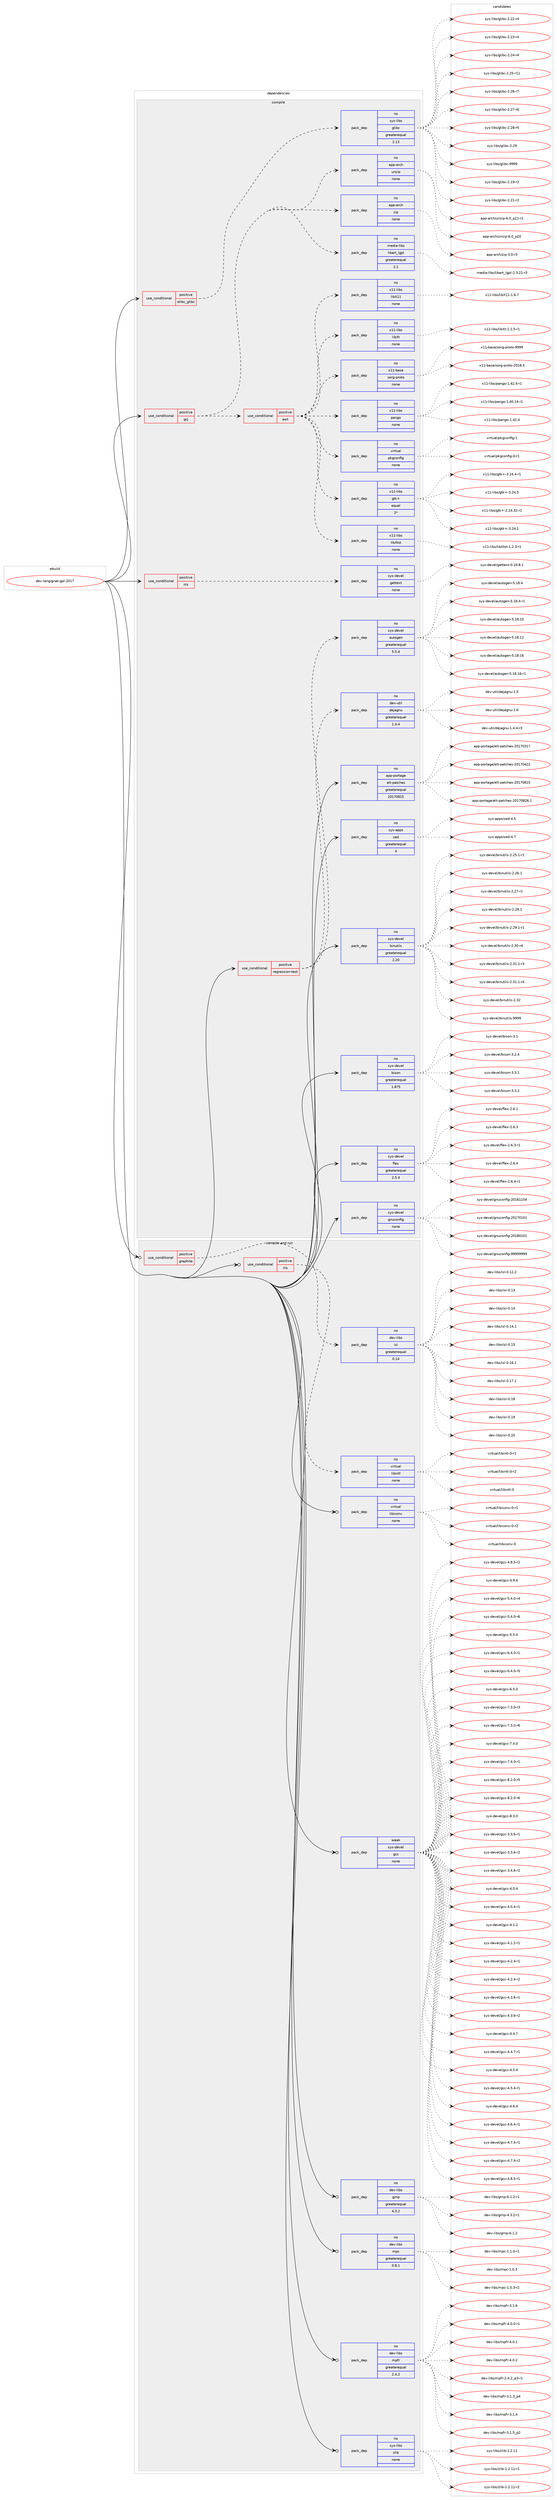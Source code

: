 digraph prolog {

# *************
# Graph options
# *************

newrank=true;
concentrate=true;
compound=true;
graph [rankdir=LR,fontname=Helvetica,fontsize=10,ranksep=1.5];#, ranksep=2.5, nodesep=0.2];
edge  [arrowhead=vee];
node  [fontname=Helvetica,fontsize=10];

# **********
# The ebuild
# **********

subgraph cluster_leftcol {
color=gray;
rank=same;
label=<<i>ebuild</i>>;
id [label="dev-lang/gnat-gpl-2017", color=red, width=4, href="../dev-lang/gnat-gpl-2017.svg"];
}

# ****************
# The dependencies
# ****************

subgraph cluster_midcol {
color=gray;
label=<<i>dependencies</i>>;
subgraph cluster_compile {
fillcolor="#eeeeee";
style=filled;
label=<<i>compile</i>>;
subgraph cond363673 {
dependency1358893 [label=<<TABLE BORDER="0" CELLBORDER="1" CELLSPACING="0" CELLPADDING="4"><TR><TD ROWSPAN="3" CELLPADDING="10">use_conditional</TD></TR><TR><TD>positive</TD></TR><TR><TD>elibc_glibc</TD></TR></TABLE>>, shape=none, color=red];
subgraph pack972741 {
dependency1358894 [label=<<TABLE BORDER="0" CELLBORDER="1" CELLSPACING="0" CELLPADDING="4" WIDTH="220"><TR><TD ROWSPAN="6" CELLPADDING="30">pack_dep</TD></TR><TR><TD WIDTH="110">no</TD></TR><TR><TD>sys-libs</TD></TR><TR><TD>glibc</TD></TR><TR><TD>greaterequal</TD></TR><TR><TD>2.13</TD></TR></TABLE>>, shape=none, color=blue];
}
dependency1358893:e -> dependency1358894:w [weight=20,style="dashed",arrowhead="vee"];
}
id:e -> dependency1358893:w [weight=20,style="solid",arrowhead="vee"];
subgraph cond363674 {
dependency1358895 [label=<<TABLE BORDER="0" CELLBORDER="1" CELLSPACING="0" CELLPADDING="4"><TR><TD ROWSPAN="3" CELLPADDING="10">use_conditional</TD></TR><TR><TD>positive</TD></TR><TR><TD>gcj</TD></TR></TABLE>>, shape=none, color=red];
subgraph cond363675 {
dependency1358896 [label=<<TABLE BORDER="0" CELLBORDER="1" CELLSPACING="0" CELLPADDING="4"><TR><TD ROWSPAN="3" CELLPADDING="10">use_conditional</TD></TR><TR><TD>positive</TD></TR><TR><TD>awt</TD></TR></TABLE>>, shape=none, color=red];
subgraph pack972742 {
dependency1358897 [label=<<TABLE BORDER="0" CELLBORDER="1" CELLSPACING="0" CELLPADDING="4" WIDTH="220"><TR><TD ROWSPAN="6" CELLPADDING="30">pack_dep</TD></TR><TR><TD WIDTH="110">no</TD></TR><TR><TD>x11-base</TD></TR><TR><TD>xorg-proto</TD></TR><TR><TD>none</TD></TR><TR><TD></TD></TR></TABLE>>, shape=none, color=blue];
}
dependency1358896:e -> dependency1358897:w [weight=20,style="dashed",arrowhead="vee"];
subgraph pack972743 {
dependency1358898 [label=<<TABLE BORDER="0" CELLBORDER="1" CELLSPACING="0" CELLPADDING="4" WIDTH="220"><TR><TD ROWSPAN="6" CELLPADDING="30">pack_dep</TD></TR><TR><TD WIDTH="110">no</TD></TR><TR><TD>x11-libs</TD></TR><TR><TD>libXt</TD></TR><TR><TD>none</TD></TR><TR><TD></TD></TR></TABLE>>, shape=none, color=blue];
}
dependency1358896:e -> dependency1358898:w [weight=20,style="dashed",arrowhead="vee"];
subgraph pack972744 {
dependency1358899 [label=<<TABLE BORDER="0" CELLBORDER="1" CELLSPACING="0" CELLPADDING="4" WIDTH="220"><TR><TD ROWSPAN="6" CELLPADDING="30">pack_dep</TD></TR><TR><TD WIDTH="110">no</TD></TR><TR><TD>x11-libs</TD></TR><TR><TD>libX11</TD></TR><TR><TD>none</TD></TR><TR><TD></TD></TR></TABLE>>, shape=none, color=blue];
}
dependency1358896:e -> dependency1358899:w [weight=20,style="dashed",arrowhead="vee"];
subgraph pack972745 {
dependency1358900 [label=<<TABLE BORDER="0" CELLBORDER="1" CELLSPACING="0" CELLPADDING="4" WIDTH="220"><TR><TD ROWSPAN="6" CELLPADDING="30">pack_dep</TD></TR><TR><TD WIDTH="110">no</TD></TR><TR><TD>x11-libs</TD></TR><TR><TD>libXtst</TD></TR><TR><TD>none</TD></TR><TR><TD></TD></TR></TABLE>>, shape=none, color=blue];
}
dependency1358896:e -> dependency1358900:w [weight=20,style="dashed",arrowhead="vee"];
subgraph pack972746 {
dependency1358901 [label=<<TABLE BORDER="0" CELLBORDER="1" CELLSPACING="0" CELLPADDING="4" WIDTH="220"><TR><TD ROWSPAN="6" CELLPADDING="30">pack_dep</TD></TR><TR><TD WIDTH="110">no</TD></TR><TR><TD>x11-libs</TD></TR><TR><TD>gtk+</TD></TR><TR><TD>equal</TD></TR><TR><TD>2*</TD></TR></TABLE>>, shape=none, color=blue];
}
dependency1358896:e -> dependency1358901:w [weight=20,style="dashed",arrowhead="vee"];
subgraph pack972747 {
dependency1358902 [label=<<TABLE BORDER="0" CELLBORDER="1" CELLSPACING="0" CELLPADDING="4" WIDTH="220"><TR><TD ROWSPAN="6" CELLPADDING="30">pack_dep</TD></TR><TR><TD WIDTH="110">no</TD></TR><TR><TD>virtual</TD></TR><TR><TD>pkgconfig</TD></TR><TR><TD>none</TD></TR><TR><TD></TD></TR></TABLE>>, shape=none, color=blue];
}
dependency1358896:e -> dependency1358902:w [weight=20,style="dashed",arrowhead="vee"];
subgraph pack972748 {
dependency1358903 [label=<<TABLE BORDER="0" CELLBORDER="1" CELLSPACING="0" CELLPADDING="4" WIDTH="220"><TR><TD ROWSPAN="6" CELLPADDING="30">pack_dep</TD></TR><TR><TD WIDTH="110">no</TD></TR><TR><TD>x11-libs</TD></TR><TR><TD>pango</TD></TR><TR><TD>none</TD></TR><TR><TD></TD></TR></TABLE>>, shape=none, color=blue];
}
dependency1358896:e -> dependency1358903:w [weight=20,style="dashed",arrowhead="vee"];
}
dependency1358895:e -> dependency1358896:w [weight=20,style="dashed",arrowhead="vee"];
subgraph pack972749 {
dependency1358904 [label=<<TABLE BORDER="0" CELLBORDER="1" CELLSPACING="0" CELLPADDING="4" WIDTH="220"><TR><TD ROWSPAN="6" CELLPADDING="30">pack_dep</TD></TR><TR><TD WIDTH="110">no</TD></TR><TR><TD>media-libs</TD></TR><TR><TD>libart_lgpl</TD></TR><TR><TD>greaterequal</TD></TR><TR><TD>2.1</TD></TR></TABLE>>, shape=none, color=blue];
}
dependency1358895:e -> dependency1358904:w [weight=20,style="dashed",arrowhead="vee"];
subgraph pack972750 {
dependency1358905 [label=<<TABLE BORDER="0" CELLBORDER="1" CELLSPACING="0" CELLPADDING="4" WIDTH="220"><TR><TD ROWSPAN="6" CELLPADDING="30">pack_dep</TD></TR><TR><TD WIDTH="110">no</TD></TR><TR><TD>app-arch</TD></TR><TR><TD>zip</TD></TR><TR><TD>none</TD></TR><TR><TD></TD></TR></TABLE>>, shape=none, color=blue];
}
dependency1358895:e -> dependency1358905:w [weight=20,style="dashed",arrowhead="vee"];
subgraph pack972751 {
dependency1358906 [label=<<TABLE BORDER="0" CELLBORDER="1" CELLSPACING="0" CELLPADDING="4" WIDTH="220"><TR><TD ROWSPAN="6" CELLPADDING="30">pack_dep</TD></TR><TR><TD WIDTH="110">no</TD></TR><TR><TD>app-arch</TD></TR><TR><TD>unzip</TD></TR><TR><TD>none</TD></TR><TR><TD></TD></TR></TABLE>>, shape=none, color=blue];
}
dependency1358895:e -> dependency1358906:w [weight=20,style="dashed",arrowhead="vee"];
}
id:e -> dependency1358895:w [weight=20,style="solid",arrowhead="vee"];
subgraph cond363676 {
dependency1358907 [label=<<TABLE BORDER="0" CELLBORDER="1" CELLSPACING="0" CELLPADDING="4"><TR><TD ROWSPAN="3" CELLPADDING="10">use_conditional</TD></TR><TR><TD>positive</TD></TR><TR><TD>nls</TD></TR></TABLE>>, shape=none, color=red];
subgraph pack972752 {
dependency1358908 [label=<<TABLE BORDER="0" CELLBORDER="1" CELLSPACING="0" CELLPADDING="4" WIDTH="220"><TR><TD ROWSPAN="6" CELLPADDING="30">pack_dep</TD></TR><TR><TD WIDTH="110">no</TD></TR><TR><TD>sys-devel</TD></TR><TR><TD>gettext</TD></TR><TR><TD>none</TD></TR><TR><TD></TD></TR></TABLE>>, shape=none, color=blue];
}
dependency1358907:e -> dependency1358908:w [weight=20,style="dashed",arrowhead="vee"];
}
id:e -> dependency1358907:w [weight=20,style="solid",arrowhead="vee"];
subgraph cond363677 {
dependency1358909 [label=<<TABLE BORDER="0" CELLBORDER="1" CELLSPACING="0" CELLPADDING="4"><TR><TD ROWSPAN="3" CELLPADDING="10">use_conditional</TD></TR><TR><TD>positive</TD></TR><TR><TD>regression-test</TD></TR></TABLE>>, shape=none, color=red];
subgraph pack972753 {
dependency1358910 [label=<<TABLE BORDER="0" CELLBORDER="1" CELLSPACING="0" CELLPADDING="4" WIDTH="220"><TR><TD ROWSPAN="6" CELLPADDING="30">pack_dep</TD></TR><TR><TD WIDTH="110">no</TD></TR><TR><TD>dev-util</TD></TR><TR><TD>dejagnu</TD></TR><TR><TD>greaterequal</TD></TR><TR><TD>1.4.4</TD></TR></TABLE>>, shape=none, color=blue];
}
dependency1358909:e -> dependency1358910:w [weight=20,style="dashed",arrowhead="vee"];
subgraph pack972754 {
dependency1358911 [label=<<TABLE BORDER="0" CELLBORDER="1" CELLSPACING="0" CELLPADDING="4" WIDTH="220"><TR><TD ROWSPAN="6" CELLPADDING="30">pack_dep</TD></TR><TR><TD WIDTH="110">no</TD></TR><TR><TD>sys-devel</TD></TR><TR><TD>autogen</TD></TR><TR><TD>greaterequal</TD></TR><TR><TD>5.5.4</TD></TR></TABLE>>, shape=none, color=blue];
}
dependency1358909:e -> dependency1358911:w [weight=20,style="dashed",arrowhead="vee"];
}
id:e -> dependency1358909:w [weight=20,style="solid",arrowhead="vee"];
subgraph pack972755 {
dependency1358912 [label=<<TABLE BORDER="0" CELLBORDER="1" CELLSPACING="0" CELLPADDING="4" WIDTH="220"><TR><TD ROWSPAN="6" CELLPADDING="30">pack_dep</TD></TR><TR><TD WIDTH="110">no</TD></TR><TR><TD>app-portage</TD></TR><TR><TD>elt-patches</TD></TR><TR><TD>greaterequal</TD></TR><TR><TD>20170815</TD></TR></TABLE>>, shape=none, color=blue];
}
id:e -> dependency1358912:w [weight=20,style="solid",arrowhead="vee"];
subgraph pack972756 {
dependency1358913 [label=<<TABLE BORDER="0" CELLBORDER="1" CELLSPACING="0" CELLPADDING="4" WIDTH="220"><TR><TD ROWSPAN="6" CELLPADDING="30">pack_dep</TD></TR><TR><TD WIDTH="110">no</TD></TR><TR><TD>sys-apps</TD></TR><TR><TD>sed</TD></TR><TR><TD>greaterequal</TD></TR><TR><TD>4</TD></TR></TABLE>>, shape=none, color=blue];
}
id:e -> dependency1358913:w [weight=20,style="solid",arrowhead="vee"];
subgraph pack972757 {
dependency1358914 [label=<<TABLE BORDER="0" CELLBORDER="1" CELLSPACING="0" CELLPADDING="4" WIDTH="220"><TR><TD ROWSPAN="6" CELLPADDING="30">pack_dep</TD></TR><TR><TD WIDTH="110">no</TD></TR><TR><TD>sys-devel</TD></TR><TR><TD>binutils</TD></TR><TR><TD>greaterequal</TD></TR><TR><TD>2.20</TD></TR></TABLE>>, shape=none, color=blue];
}
id:e -> dependency1358914:w [weight=20,style="solid",arrowhead="vee"];
subgraph pack972758 {
dependency1358915 [label=<<TABLE BORDER="0" CELLBORDER="1" CELLSPACING="0" CELLPADDING="4" WIDTH="220"><TR><TD ROWSPAN="6" CELLPADDING="30">pack_dep</TD></TR><TR><TD WIDTH="110">no</TD></TR><TR><TD>sys-devel</TD></TR><TR><TD>bison</TD></TR><TR><TD>greaterequal</TD></TR><TR><TD>1.875</TD></TR></TABLE>>, shape=none, color=blue];
}
id:e -> dependency1358915:w [weight=20,style="solid",arrowhead="vee"];
subgraph pack972759 {
dependency1358916 [label=<<TABLE BORDER="0" CELLBORDER="1" CELLSPACING="0" CELLPADDING="4" WIDTH="220"><TR><TD ROWSPAN="6" CELLPADDING="30">pack_dep</TD></TR><TR><TD WIDTH="110">no</TD></TR><TR><TD>sys-devel</TD></TR><TR><TD>flex</TD></TR><TR><TD>greaterequal</TD></TR><TR><TD>2.5.4</TD></TR></TABLE>>, shape=none, color=blue];
}
id:e -> dependency1358916:w [weight=20,style="solid",arrowhead="vee"];
subgraph pack972760 {
dependency1358917 [label=<<TABLE BORDER="0" CELLBORDER="1" CELLSPACING="0" CELLPADDING="4" WIDTH="220"><TR><TD ROWSPAN="6" CELLPADDING="30">pack_dep</TD></TR><TR><TD WIDTH="110">no</TD></TR><TR><TD>sys-devel</TD></TR><TR><TD>gnuconfig</TD></TR><TR><TD>none</TD></TR><TR><TD></TD></TR></TABLE>>, shape=none, color=blue];
}
id:e -> dependency1358917:w [weight=20,style="solid",arrowhead="vee"];
}
subgraph cluster_compileandrun {
fillcolor="#eeeeee";
style=filled;
label=<<i>compile and run</i>>;
subgraph cond363678 {
dependency1358918 [label=<<TABLE BORDER="0" CELLBORDER="1" CELLSPACING="0" CELLPADDING="4"><TR><TD ROWSPAN="3" CELLPADDING="10">use_conditional</TD></TR><TR><TD>positive</TD></TR><TR><TD>graphite</TD></TR></TABLE>>, shape=none, color=red];
subgraph pack972761 {
dependency1358919 [label=<<TABLE BORDER="0" CELLBORDER="1" CELLSPACING="0" CELLPADDING="4" WIDTH="220"><TR><TD ROWSPAN="6" CELLPADDING="30">pack_dep</TD></TR><TR><TD WIDTH="110">no</TD></TR><TR><TD>dev-libs</TD></TR><TR><TD>isl</TD></TR><TR><TD>greaterequal</TD></TR><TR><TD>0.14</TD></TR></TABLE>>, shape=none, color=blue];
}
dependency1358918:e -> dependency1358919:w [weight=20,style="dashed",arrowhead="vee"];
}
id:e -> dependency1358918:w [weight=20,style="solid",arrowhead="odotvee"];
subgraph cond363679 {
dependency1358920 [label=<<TABLE BORDER="0" CELLBORDER="1" CELLSPACING="0" CELLPADDING="4"><TR><TD ROWSPAN="3" CELLPADDING="10">use_conditional</TD></TR><TR><TD>positive</TD></TR><TR><TD>nls</TD></TR></TABLE>>, shape=none, color=red];
subgraph pack972762 {
dependency1358921 [label=<<TABLE BORDER="0" CELLBORDER="1" CELLSPACING="0" CELLPADDING="4" WIDTH="220"><TR><TD ROWSPAN="6" CELLPADDING="30">pack_dep</TD></TR><TR><TD WIDTH="110">no</TD></TR><TR><TD>virtual</TD></TR><TR><TD>libintl</TD></TR><TR><TD>none</TD></TR><TR><TD></TD></TR></TABLE>>, shape=none, color=blue];
}
dependency1358920:e -> dependency1358921:w [weight=20,style="dashed",arrowhead="vee"];
}
id:e -> dependency1358920:w [weight=20,style="solid",arrowhead="odotvee"];
subgraph pack972763 {
dependency1358922 [label=<<TABLE BORDER="0" CELLBORDER="1" CELLSPACING="0" CELLPADDING="4" WIDTH="220"><TR><TD ROWSPAN="6" CELLPADDING="30">pack_dep</TD></TR><TR><TD WIDTH="110">no</TD></TR><TR><TD>dev-libs</TD></TR><TR><TD>gmp</TD></TR><TR><TD>greaterequal</TD></TR><TR><TD>4.3.2</TD></TR></TABLE>>, shape=none, color=blue];
}
id:e -> dependency1358922:w [weight=20,style="solid",arrowhead="odotvee"];
subgraph pack972764 {
dependency1358923 [label=<<TABLE BORDER="0" CELLBORDER="1" CELLSPACING="0" CELLPADDING="4" WIDTH="220"><TR><TD ROWSPAN="6" CELLPADDING="30">pack_dep</TD></TR><TR><TD WIDTH="110">no</TD></TR><TR><TD>dev-libs</TD></TR><TR><TD>mpc</TD></TR><TR><TD>greaterequal</TD></TR><TR><TD>0.8.1</TD></TR></TABLE>>, shape=none, color=blue];
}
id:e -> dependency1358923:w [weight=20,style="solid",arrowhead="odotvee"];
subgraph pack972765 {
dependency1358924 [label=<<TABLE BORDER="0" CELLBORDER="1" CELLSPACING="0" CELLPADDING="4" WIDTH="220"><TR><TD ROWSPAN="6" CELLPADDING="30">pack_dep</TD></TR><TR><TD WIDTH="110">no</TD></TR><TR><TD>dev-libs</TD></TR><TR><TD>mpfr</TD></TR><TR><TD>greaterequal</TD></TR><TR><TD>2.4.2</TD></TR></TABLE>>, shape=none, color=blue];
}
id:e -> dependency1358924:w [weight=20,style="solid",arrowhead="odotvee"];
subgraph pack972766 {
dependency1358925 [label=<<TABLE BORDER="0" CELLBORDER="1" CELLSPACING="0" CELLPADDING="4" WIDTH="220"><TR><TD ROWSPAN="6" CELLPADDING="30">pack_dep</TD></TR><TR><TD WIDTH="110">no</TD></TR><TR><TD>sys-libs</TD></TR><TR><TD>zlib</TD></TR><TR><TD>none</TD></TR><TR><TD></TD></TR></TABLE>>, shape=none, color=blue];
}
id:e -> dependency1358925:w [weight=20,style="solid",arrowhead="odotvee"];
subgraph pack972767 {
dependency1358926 [label=<<TABLE BORDER="0" CELLBORDER="1" CELLSPACING="0" CELLPADDING="4" WIDTH="220"><TR><TD ROWSPAN="6" CELLPADDING="30">pack_dep</TD></TR><TR><TD WIDTH="110">no</TD></TR><TR><TD>virtual</TD></TR><TR><TD>libiconv</TD></TR><TR><TD>none</TD></TR><TR><TD></TD></TR></TABLE>>, shape=none, color=blue];
}
id:e -> dependency1358926:w [weight=20,style="solid",arrowhead="odotvee"];
subgraph pack972768 {
dependency1358927 [label=<<TABLE BORDER="0" CELLBORDER="1" CELLSPACING="0" CELLPADDING="4" WIDTH="220"><TR><TD ROWSPAN="6" CELLPADDING="30">pack_dep</TD></TR><TR><TD WIDTH="110">weak</TD></TR><TR><TD>sys-devel</TD></TR><TR><TD>gcc</TD></TR><TR><TD>none</TD></TR><TR><TD></TD></TR></TABLE>>, shape=none, color=blue];
}
id:e -> dependency1358927:w [weight=20,style="solid",arrowhead="odotvee"];
}
subgraph cluster_run {
fillcolor="#eeeeee";
style=filled;
label=<<i>run</i>>;
}
}

# **************
# The candidates
# **************

subgraph cluster_choices {
rank=same;
color=gray;
label=<<i>candidates</i>>;

subgraph choice972741 {
color=black;
nodesep=1;
choice115121115451081059811547103108105989945504649574511450 [label="sys-libs/glibc-2.19-r2", color=red, width=4,href="../sys-libs/glibc-2.19-r2.svg"];
choice115121115451081059811547103108105989945504650494511450 [label="sys-libs/glibc-2.21-r2", color=red, width=4,href="../sys-libs/glibc-2.21-r2.svg"];
choice115121115451081059811547103108105989945504650504511452 [label="sys-libs/glibc-2.22-r4", color=red, width=4,href="../sys-libs/glibc-2.22-r4.svg"];
choice115121115451081059811547103108105989945504650514511452 [label="sys-libs/glibc-2.23-r4", color=red, width=4,href="../sys-libs/glibc-2.23-r4.svg"];
choice115121115451081059811547103108105989945504650524511452 [label="sys-libs/glibc-2.24-r4", color=red, width=4,href="../sys-libs/glibc-2.24-r4.svg"];
choice11512111545108105981154710310810598994550465053451144949 [label="sys-libs/glibc-2.25-r11", color=red, width=4,href="../sys-libs/glibc-2.25-r11.svg"];
choice115121115451081059811547103108105989945504650544511455 [label="sys-libs/glibc-2.26-r7", color=red, width=4,href="../sys-libs/glibc-2.26-r7.svg"];
choice115121115451081059811547103108105989945504650554511454 [label="sys-libs/glibc-2.27-r6", color=red, width=4,href="../sys-libs/glibc-2.27-r6.svg"];
choice115121115451081059811547103108105989945504650564511453 [label="sys-libs/glibc-2.28-r5", color=red, width=4,href="../sys-libs/glibc-2.28-r5.svg"];
choice11512111545108105981154710310810598994550465057 [label="sys-libs/glibc-2.29", color=red, width=4,href="../sys-libs/glibc-2.29.svg"];
choice11512111545108105981154710310810598994557575757 [label="sys-libs/glibc-9999", color=red, width=4,href="../sys-libs/glibc-9999.svg"];
dependency1358894:e -> choice115121115451081059811547103108105989945504649574511450:w [style=dotted,weight="100"];
dependency1358894:e -> choice115121115451081059811547103108105989945504650494511450:w [style=dotted,weight="100"];
dependency1358894:e -> choice115121115451081059811547103108105989945504650504511452:w [style=dotted,weight="100"];
dependency1358894:e -> choice115121115451081059811547103108105989945504650514511452:w [style=dotted,weight="100"];
dependency1358894:e -> choice115121115451081059811547103108105989945504650524511452:w [style=dotted,weight="100"];
dependency1358894:e -> choice11512111545108105981154710310810598994550465053451144949:w [style=dotted,weight="100"];
dependency1358894:e -> choice115121115451081059811547103108105989945504650544511455:w [style=dotted,weight="100"];
dependency1358894:e -> choice115121115451081059811547103108105989945504650554511454:w [style=dotted,weight="100"];
dependency1358894:e -> choice115121115451081059811547103108105989945504650564511453:w [style=dotted,weight="100"];
dependency1358894:e -> choice11512111545108105981154710310810598994550465057:w [style=dotted,weight="100"];
dependency1358894:e -> choice11512111545108105981154710310810598994557575757:w [style=dotted,weight="100"];
}
subgraph choice972742 {
color=black;
nodesep=1;
choice1204949459897115101471201111141034511211411111611145504849564652 [label="x11-base/xorg-proto-2018.4", color=red, width=4,href="../x11-base/xorg-proto-2018.4.svg"];
choice120494945989711510147120111114103451121141111161114557575757 [label="x11-base/xorg-proto-9999", color=red, width=4,href="../x11-base/xorg-proto-9999.svg"];
dependency1358897:e -> choice1204949459897115101471201111141034511211411111611145504849564652:w [style=dotted,weight="100"];
dependency1358897:e -> choice120494945989711510147120111114103451121141111161114557575757:w [style=dotted,weight="100"];
}
subgraph choice972743 {
color=black;
nodesep=1;
choice120494945108105981154710810598881164549464946534511449 [label="x11-libs/libXt-1.1.5-r1", color=red, width=4,href="../x11-libs/libXt-1.1.5-r1.svg"];
dependency1358898:e -> choice120494945108105981154710810598881164549464946534511449:w [style=dotted,weight="100"];
}
subgraph choice972744 {
color=black;
nodesep=1;
choice120494945108105981154710810598884949454946544655 [label="x11-libs/libX11-1.6.7", color=red, width=4,href="../x11-libs/libX11-1.6.7.svg"];
dependency1358899:e -> choice120494945108105981154710810598884949454946544655:w [style=dotted,weight="100"];
}
subgraph choice972745 {
color=black;
nodesep=1;
choice120494945108105981154710810598881161151164549465046514511449 [label="x11-libs/libXtst-1.2.3-r1", color=red, width=4,href="../x11-libs/libXtst-1.2.3-r1.svg"];
dependency1358900:e -> choice120494945108105981154710810598881161151164549465046514511449:w [style=dotted,weight="100"];
}
subgraph choice972746 {
color=black;
nodesep=1;
choice12049494510810598115471031161074345504650524651504511449 [label="x11-libs/gtk+-2.24.32-r1", color=red, width=4,href="../x11-libs/gtk+-2.24.32-r1.svg"];
choice12049494510810598115471031161074345514650524649 [label="x11-libs/gtk+-3.24.1", color=red, width=4,href="../x11-libs/gtk+-3.24.1.svg"];
choice120494945108105981154710311610743455146505246524511449 [label="x11-libs/gtk+-3.24.4-r1", color=red, width=4,href="../x11-libs/gtk+-3.24.4-r1.svg"];
choice12049494510810598115471031161074345514650524653 [label="x11-libs/gtk+-3.24.5", color=red, width=4,href="../x11-libs/gtk+-3.24.5.svg"];
dependency1358901:e -> choice12049494510810598115471031161074345504650524651504511449:w [style=dotted,weight="100"];
dependency1358901:e -> choice12049494510810598115471031161074345514650524649:w [style=dotted,weight="100"];
dependency1358901:e -> choice120494945108105981154710311610743455146505246524511449:w [style=dotted,weight="100"];
dependency1358901:e -> choice12049494510810598115471031161074345514650524653:w [style=dotted,weight="100"];
}
subgraph choice972747 {
color=black;
nodesep=1;
choice11810511411611797108471121071039911111010210510345484511449 [label="virtual/pkgconfig-0-r1", color=red, width=4,href="../virtual/pkgconfig-0-r1.svg"];
choice1181051141161179710847112107103991111101021051034549 [label="virtual/pkgconfig-1", color=red, width=4,href="../virtual/pkgconfig-1.svg"];
dependency1358902:e -> choice11810511411611797108471121071039911111010210510345484511449:w [style=dotted,weight="100"];
dependency1358902:e -> choice1181051141161179710847112107103991111101021051034549:w [style=dotted,weight="100"];
}
subgraph choice972748 {
color=black;
nodesep=1;
choice12049494510810598115471129711010311145494652484649524511449 [label="x11-libs/pango-1.40.14-r1", color=red, width=4,href="../x11-libs/pango-1.40.14-r1.svg"];
choice12049494510810598115471129711010311145494652504652 [label="x11-libs/pango-1.42.4", color=red, width=4,href="../x11-libs/pango-1.42.4.svg"];
choice120494945108105981154711297110103111454946525046524511449 [label="x11-libs/pango-1.42.4-r1", color=red, width=4,href="../x11-libs/pango-1.42.4-r1.svg"];
dependency1358903:e -> choice12049494510810598115471129711010311145494652484649524511449:w [style=dotted,weight="100"];
dependency1358903:e -> choice12049494510810598115471129711010311145494652504652:w [style=dotted,weight="100"];
dependency1358903:e -> choice120494945108105981154711297110103111454946525046524511449:w [style=dotted,weight="100"];
}
subgraph choice972749 {
color=black;
nodesep=1;
choice10910110010597451081059811547108105989711411695108103112108455046514650494511451 [label="media-libs/libart_lgpl-2.3.21-r3", color=red, width=4,href="../media-libs/libart_lgpl-2.3.21-r3.svg"];
dependency1358904:e -> choice10910110010597451081059811547108105989711411695108103112108455046514650494511451:w [style=dotted,weight="100"];
}
subgraph choice972750 {
color=black;
nodesep=1;
choice9711211245971149910447122105112455146484511451 [label="app-arch/zip-3.0-r3", color=red, width=4,href="../app-arch/zip-3.0-r3.svg"];
dependency1358905:e -> choice9711211245971149910447122105112455146484511451:w [style=dotted,weight="100"];
}
subgraph choice972751 {
color=black;
nodesep=1;
choice971121124597114991044711711012210511245544648951125048 [label="app-arch/unzip-6.0_p20", color=red, width=4,href="../app-arch/unzip-6.0_p20.svg"];
choice9711211245971149910447117110122105112455446489511250494511450 [label="app-arch/unzip-6.0_p21-r2", color=red, width=4,href="../app-arch/unzip-6.0_p21-r2.svg"];
dependency1358906:e -> choice971121124597114991044711711012210511245544648951125048:w [style=dotted,weight="100"];
dependency1358906:e -> choice9711211245971149910447117110122105112455446489511250494511450:w [style=dotted,weight="100"];
}
subgraph choice972752 {
color=black;
nodesep=1;
choice1151211154510010111810110847103101116116101120116454846495746564649 [label="sys-devel/gettext-0.19.8.1", color=red, width=4,href="../sys-devel/gettext-0.19.8.1.svg"];
dependency1358908:e -> choice1151211154510010111810110847103101116116101120116454846495746564649:w [style=dotted,weight="100"];
}
subgraph choice972753 {
color=black;
nodesep=1;
choice1001011184511711610510847100101106971031101174549465246524511451 [label="dev-util/dejagnu-1.4.4-r3", color=red, width=4,href="../dev-util/dejagnu-1.4.4-r3.svg"];
choice10010111845117116105108471001011069710311011745494653 [label="dev-util/dejagnu-1.5", color=red, width=4,href="../dev-util/dejagnu-1.5.svg"];
choice10010111845117116105108471001011069710311011745494654 [label="dev-util/dejagnu-1.6", color=red, width=4,href="../dev-util/dejagnu-1.6.svg"];
dependency1358910:e -> choice1001011184511711610510847100101106971031101174549465246524511451:w [style=dotted,weight="100"];
dependency1358910:e -> choice10010111845117116105108471001011069710311011745494653:w [style=dotted,weight="100"];
dependency1358910:e -> choice10010111845117116105108471001011069710311011745494654:w [style=dotted,weight="100"];
}
subgraph choice972754 {
color=black;
nodesep=1;
choice1151211154510010111810110847971171161111031011104553464956464948 [label="sys-devel/autogen-5.18.10", color=red, width=4,href="../sys-devel/autogen-5.18.10.svg"];
choice1151211154510010111810110847971171161111031011104553464956464950 [label="sys-devel/autogen-5.18.12", color=red, width=4,href="../sys-devel/autogen-5.18.12.svg"];
choice1151211154510010111810110847971171161111031011104553464956464954 [label="sys-devel/autogen-5.18.16", color=red, width=4,href="../sys-devel/autogen-5.18.16.svg"];
choice11512111545100101118101108479711711611110310111045534649564649544511449 [label="sys-devel/autogen-5.18.16-r1", color=red, width=4,href="../sys-devel/autogen-5.18.16-r1.svg"];
choice11512111545100101118101108479711711611110310111045534649564652 [label="sys-devel/autogen-5.18.4", color=red, width=4,href="../sys-devel/autogen-5.18.4.svg"];
choice115121115451001011181011084797117116111103101110455346495646524511449 [label="sys-devel/autogen-5.18.4-r1", color=red, width=4,href="../sys-devel/autogen-5.18.4-r1.svg"];
dependency1358911:e -> choice1151211154510010111810110847971171161111031011104553464956464948:w [style=dotted,weight="100"];
dependency1358911:e -> choice1151211154510010111810110847971171161111031011104553464956464950:w [style=dotted,weight="100"];
dependency1358911:e -> choice1151211154510010111810110847971171161111031011104553464956464954:w [style=dotted,weight="100"];
dependency1358911:e -> choice11512111545100101118101108479711711611110310111045534649564649544511449:w [style=dotted,weight="100"];
dependency1358911:e -> choice11512111545100101118101108479711711611110310111045534649564652:w [style=dotted,weight="100"];
dependency1358911:e -> choice115121115451001011181011084797117116111103101110455346495646524511449:w [style=dotted,weight="100"];
}
subgraph choice972755 {
color=black;
nodesep=1;
choice97112112451121111141169710310147101108116451129711699104101115455048495548514955 [label="app-portage/elt-patches-20170317", color=red, width=4,href="../app-portage/elt-patches-20170317.svg"];
choice97112112451121111141169710310147101108116451129711699104101115455048495548525050 [label="app-portage/elt-patches-20170422", color=red, width=4,href="../app-portage/elt-patches-20170422.svg"];
choice97112112451121111141169710310147101108116451129711699104101115455048495548564953 [label="app-portage/elt-patches-20170815", color=red, width=4,href="../app-portage/elt-patches-20170815.svg"];
choice971121124511211111411697103101471011081164511297116991041011154550484955485650544649 [label="app-portage/elt-patches-20170826.1", color=red, width=4,href="../app-portage/elt-patches-20170826.1.svg"];
dependency1358912:e -> choice97112112451121111141169710310147101108116451129711699104101115455048495548514955:w [style=dotted,weight="100"];
dependency1358912:e -> choice97112112451121111141169710310147101108116451129711699104101115455048495548525050:w [style=dotted,weight="100"];
dependency1358912:e -> choice97112112451121111141169710310147101108116451129711699104101115455048495548564953:w [style=dotted,weight="100"];
dependency1358912:e -> choice971121124511211111411697103101471011081164511297116991041011154550484955485650544649:w [style=dotted,weight="100"];
}
subgraph choice972756 {
color=black;
nodesep=1;
choice11512111545971121121154711510110045524653 [label="sys-apps/sed-4.5", color=red, width=4,href="../sys-apps/sed-4.5.svg"];
choice11512111545971121121154711510110045524655 [label="sys-apps/sed-4.7", color=red, width=4,href="../sys-apps/sed-4.7.svg"];
dependency1358913:e -> choice11512111545971121121154711510110045524653:w [style=dotted,weight="100"];
dependency1358913:e -> choice11512111545971121121154711510110045524655:w [style=dotted,weight="100"];
}
subgraph choice972757 {
color=black;
nodesep=1;
choice115121115451001011181011084798105110117116105108115455046505346494511449 [label="sys-devel/binutils-2.25.1-r1", color=red, width=4,href="../sys-devel/binutils-2.25.1-r1.svg"];
choice11512111545100101118101108479810511011711610510811545504650544649 [label="sys-devel/binutils-2.26.1", color=red, width=4,href="../sys-devel/binutils-2.26.1.svg"];
choice11512111545100101118101108479810511011711610510811545504650554511449 [label="sys-devel/binutils-2.27-r1", color=red, width=4,href="../sys-devel/binutils-2.27-r1.svg"];
choice11512111545100101118101108479810511011711610510811545504650564649 [label="sys-devel/binutils-2.28.1", color=red, width=4,href="../sys-devel/binutils-2.28.1.svg"];
choice115121115451001011181011084798105110117116105108115455046505746494511449 [label="sys-devel/binutils-2.29.1-r1", color=red, width=4,href="../sys-devel/binutils-2.29.1-r1.svg"];
choice11512111545100101118101108479810511011711610510811545504651484511452 [label="sys-devel/binutils-2.30-r4", color=red, width=4,href="../sys-devel/binutils-2.30-r4.svg"];
choice115121115451001011181011084798105110117116105108115455046514946494511451 [label="sys-devel/binutils-2.31.1-r3", color=red, width=4,href="../sys-devel/binutils-2.31.1-r3.svg"];
choice115121115451001011181011084798105110117116105108115455046514946494511452 [label="sys-devel/binutils-2.31.1-r4", color=red, width=4,href="../sys-devel/binutils-2.31.1-r4.svg"];
choice1151211154510010111810110847981051101171161051081154550465150 [label="sys-devel/binutils-2.32", color=red, width=4,href="../sys-devel/binutils-2.32.svg"];
choice1151211154510010111810110847981051101171161051081154557575757 [label="sys-devel/binutils-9999", color=red, width=4,href="../sys-devel/binutils-9999.svg"];
dependency1358914:e -> choice115121115451001011181011084798105110117116105108115455046505346494511449:w [style=dotted,weight="100"];
dependency1358914:e -> choice11512111545100101118101108479810511011711610510811545504650544649:w [style=dotted,weight="100"];
dependency1358914:e -> choice11512111545100101118101108479810511011711610510811545504650554511449:w [style=dotted,weight="100"];
dependency1358914:e -> choice11512111545100101118101108479810511011711610510811545504650564649:w [style=dotted,weight="100"];
dependency1358914:e -> choice115121115451001011181011084798105110117116105108115455046505746494511449:w [style=dotted,weight="100"];
dependency1358914:e -> choice11512111545100101118101108479810511011711610510811545504651484511452:w [style=dotted,weight="100"];
dependency1358914:e -> choice115121115451001011181011084798105110117116105108115455046514946494511451:w [style=dotted,weight="100"];
dependency1358914:e -> choice115121115451001011181011084798105110117116105108115455046514946494511452:w [style=dotted,weight="100"];
dependency1358914:e -> choice1151211154510010111810110847981051101171161051081154550465150:w [style=dotted,weight="100"];
dependency1358914:e -> choice1151211154510010111810110847981051101171161051081154557575757:w [style=dotted,weight="100"];
}
subgraph choice972758 {
color=black;
nodesep=1;
choice11512111545100101118101108479810511511111045514649 [label="sys-devel/bison-3.1", color=red, width=4,href="../sys-devel/bison-3.1.svg"];
choice115121115451001011181011084798105115111110455146504652 [label="sys-devel/bison-3.2.4", color=red, width=4,href="../sys-devel/bison-3.2.4.svg"];
choice115121115451001011181011084798105115111110455146514649 [label="sys-devel/bison-3.3.1", color=red, width=4,href="../sys-devel/bison-3.3.1.svg"];
choice115121115451001011181011084798105115111110455146514650 [label="sys-devel/bison-3.3.2", color=red, width=4,href="../sys-devel/bison-3.3.2.svg"];
dependency1358915:e -> choice11512111545100101118101108479810511511111045514649:w [style=dotted,weight="100"];
dependency1358915:e -> choice115121115451001011181011084798105115111110455146504652:w [style=dotted,weight="100"];
dependency1358915:e -> choice115121115451001011181011084798105115111110455146514649:w [style=dotted,weight="100"];
dependency1358915:e -> choice115121115451001011181011084798105115111110455146514650:w [style=dotted,weight="100"];
}
subgraph choice972759 {
color=black;
nodesep=1;
choice1151211154510010111810110847102108101120455046544649 [label="sys-devel/flex-2.6.1", color=red, width=4,href="../sys-devel/flex-2.6.1.svg"];
choice1151211154510010111810110847102108101120455046544651 [label="sys-devel/flex-2.6.3", color=red, width=4,href="../sys-devel/flex-2.6.3.svg"];
choice11512111545100101118101108471021081011204550465446514511449 [label="sys-devel/flex-2.6.3-r1", color=red, width=4,href="../sys-devel/flex-2.6.3-r1.svg"];
choice1151211154510010111810110847102108101120455046544652 [label="sys-devel/flex-2.6.4", color=red, width=4,href="../sys-devel/flex-2.6.4.svg"];
choice11512111545100101118101108471021081011204550465446524511449 [label="sys-devel/flex-2.6.4-r1", color=red, width=4,href="../sys-devel/flex-2.6.4-r1.svg"];
dependency1358916:e -> choice1151211154510010111810110847102108101120455046544649:w [style=dotted,weight="100"];
dependency1358916:e -> choice1151211154510010111810110847102108101120455046544651:w [style=dotted,weight="100"];
dependency1358916:e -> choice11512111545100101118101108471021081011204550465446514511449:w [style=dotted,weight="100"];
dependency1358916:e -> choice1151211154510010111810110847102108101120455046544652:w [style=dotted,weight="100"];
dependency1358916:e -> choice11512111545100101118101108471021081011204550465446524511449:w [style=dotted,weight="100"];
}
subgraph choice972760 {
color=black;
nodesep=1;
choice115121115451001011181011084710311011799111110102105103455048495449494852 [label="sys-devel/gnuconfig-20161104", color=red, width=4,href="../sys-devel/gnuconfig-20161104.svg"];
choice115121115451001011181011084710311011799111110102105103455048495548494849 [label="sys-devel/gnuconfig-20170101", color=red, width=4,href="../sys-devel/gnuconfig-20170101.svg"];
choice115121115451001011181011084710311011799111110102105103455048495648494849 [label="sys-devel/gnuconfig-20180101", color=red, width=4,href="../sys-devel/gnuconfig-20180101.svg"];
choice115121115451001011181011084710311011799111110102105103455757575757575757 [label="sys-devel/gnuconfig-99999999", color=red, width=4,href="../sys-devel/gnuconfig-99999999.svg"];
dependency1358917:e -> choice115121115451001011181011084710311011799111110102105103455048495449494852:w [style=dotted,weight="100"];
dependency1358917:e -> choice115121115451001011181011084710311011799111110102105103455048495548494849:w [style=dotted,weight="100"];
dependency1358917:e -> choice115121115451001011181011084710311011799111110102105103455048495648494849:w [style=dotted,weight="100"];
dependency1358917:e -> choice115121115451001011181011084710311011799111110102105103455757575757575757:w [style=dotted,weight="100"];
}
subgraph choice972761 {
color=black;
nodesep=1;
choice10010111845108105981154710511510845484649504650 [label="dev-libs/isl-0.12.2", color=red, width=4,href="../dev-libs/isl-0.12.2.svg"];
choice1001011184510810598115471051151084548464951 [label="dev-libs/isl-0.13", color=red, width=4,href="../dev-libs/isl-0.13.svg"];
choice1001011184510810598115471051151084548464952 [label="dev-libs/isl-0.14", color=red, width=4,href="../dev-libs/isl-0.14.svg"];
choice10010111845108105981154710511510845484649524649 [label="dev-libs/isl-0.14.1", color=red, width=4,href="../dev-libs/isl-0.14.1.svg"];
choice1001011184510810598115471051151084548464953 [label="dev-libs/isl-0.15", color=red, width=4,href="../dev-libs/isl-0.15.svg"];
choice10010111845108105981154710511510845484649544649 [label="dev-libs/isl-0.16.1", color=red, width=4,href="../dev-libs/isl-0.16.1.svg"];
choice10010111845108105981154710511510845484649554649 [label="dev-libs/isl-0.17.1", color=red, width=4,href="../dev-libs/isl-0.17.1.svg"];
choice1001011184510810598115471051151084548464956 [label="dev-libs/isl-0.18", color=red, width=4,href="../dev-libs/isl-0.18.svg"];
choice1001011184510810598115471051151084548464957 [label="dev-libs/isl-0.19", color=red, width=4,href="../dev-libs/isl-0.19.svg"];
choice1001011184510810598115471051151084548465048 [label="dev-libs/isl-0.20", color=red, width=4,href="../dev-libs/isl-0.20.svg"];
dependency1358919:e -> choice10010111845108105981154710511510845484649504650:w [style=dotted,weight="100"];
dependency1358919:e -> choice1001011184510810598115471051151084548464951:w [style=dotted,weight="100"];
dependency1358919:e -> choice1001011184510810598115471051151084548464952:w [style=dotted,weight="100"];
dependency1358919:e -> choice10010111845108105981154710511510845484649524649:w [style=dotted,weight="100"];
dependency1358919:e -> choice1001011184510810598115471051151084548464953:w [style=dotted,weight="100"];
dependency1358919:e -> choice10010111845108105981154710511510845484649544649:w [style=dotted,weight="100"];
dependency1358919:e -> choice10010111845108105981154710511510845484649554649:w [style=dotted,weight="100"];
dependency1358919:e -> choice1001011184510810598115471051151084548464956:w [style=dotted,weight="100"];
dependency1358919:e -> choice1001011184510810598115471051151084548464957:w [style=dotted,weight="100"];
dependency1358919:e -> choice1001011184510810598115471051151084548465048:w [style=dotted,weight="100"];
}
subgraph choice972762 {
color=black;
nodesep=1;
choice1181051141161179710847108105981051101161084548 [label="virtual/libintl-0", color=red, width=4,href="../virtual/libintl-0.svg"];
choice11810511411611797108471081059810511011610845484511449 [label="virtual/libintl-0-r1", color=red, width=4,href="../virtual/libintl-0-r1.svg"];
choice11810511411611797108471081059810511011610845484511450 [label="virtual/libintl-0-r2", color=red, width=4,href="../virtual/libintl-0-r2.svg"];
dependency1358921:e -> choice1181051141161179710847108105981051101161084548:w [style=dotted,weight="100"];
dependency1358921:e -> choice11810511411611797108471081059810511011610845484511449:w [style=dotted,weight="100"];
dependency1358921:e -> choice11810511411611797108471081059810511011610845484511450:w [style=dotted,weight="100"];
}
subgraph choice972763 {
color=black;
nodesep=1;
choice1001011184510810598115471031091124552465146504511449 [label="dev-libs/gmp-4.3.2-r1", color=red, width=4,href="../dev-libs/gmp-4.3.2-r1.svg"];
choice100101118451081059811547103109112455446494650 [label="dev-libs/gmp-6.1.2", color=red, width=4,href="../dev-libs/gmp-6.1.2.svg"];
choice1001011184510810598115471031091124554464946504511449 [label="dev-libs/gmp-6.1.2-r1", color=red, width=4,href="../dev-libs/gmp-6.1.2-r1.svg"];
dependency1358922:e -> choice1001011184510810598115471031091124552465146504511449:w [style=dotted,weight="100"];
dependency1358922:e -> choice100101118451081059811547103109112455446494650:w [style=dotted,weight="100"];
dependency1358922:e -> choice1001011184510810598115471031091124554464946504511449:w [style=dotted,weight="100"];
}
subgraph choice972764 {
color=black;
nodesep=1;
choice10010111845108105981154710911299454946484651 [label="dev-libs/mpc-1.0.3", color=red, width=4,href="../dev-libs/mpc-1.0.3.svg"];
choice100101118451081059811547109112994549464846514511450 [label="dev-libs/mpc-1.0.3-r2", color=red, width=4,href="../dev-libs/mpc-1.0.3-r2.svg"];
choice100101118451081059811547109112994549464946484511449 [label="dev-libs/mpc-1.1.0-r1", color=red, width=4,href="../dev-libs/mpc-1.1.0-r1.svg"];
dependency1358923:e -> choice10010111845108105981154710911299454946484651:w [style=dotted,weight="100"];
dependency1358923:e -> choice100101118451081059811547109112994549464846514511450:w [style=dotted,weight="100"];
dependency1358923:e -> choice100101118451081059811547109112994549464946484511449:w [style=dotted,weight="100"];
}
subgraph choice972765 {
color=black;
nodesep=1;
choice10010111845108105981154710911210211445504652465095112514511449 [label="dev-libs/mpfr-2.4.2_p3-r1", color=red, width=4,href="../dev-libs/mpfr-2.4.2_p3-r1.svg"];
choice1001011184510810598115471091121021144551464946519511252 [label="dev-libs/mpfr-3.1.3_p4", color=red, width=4,href="../dev-libs/mpfr-3.1.3_p4.svg"];
choice100101118451081059811547109112102114455146494652 [label="dev-libs/mpfr-3.1.4", color=red, width=4,href="../dev-libs/mpfr-3.1.4.svg"];
choice1001011184510810598115471091121021144551464946539511250 [label="dev-libs/mpfr-3.1.5_p2", color=red, width=4,href="../dev-libs/mpfr-3.1.5_p2.svg"];
choice100101118451081059811547109112102114455146494654 [label="dev-libs/mpfr-3.1.6", color=red, width=4,href="../dev-libs/mpfr-3.1.6.svg"];
choice1001011184510810598115471091121021144552464846484511449 [label="dev-libs/mpfr-4.0.0-r1", color=red, width=4,href="../dev-libs/mpfr-4.0.0-r1.svg"];
choice100101118451081059811547109112102114455246484649 [label="dev-libs/mpfr-4.0.1", color=red, width=4,href="../dev-libs/mpfr-4.0.1.svg"];
choice100101118451081059811547109112102114455246484650 [label="dev-libs/mpfr-4.0.2", color=red, width=4,href="../dev-libs/mpfr-4.0.2.svg"];
dependency1358924:e -> choice10010111845108105981154710911210211445504652465095112514511449:w [style=dotted,weight="100"];
dependency1358924:e -> choice1001011184510810598115471091121021144551464946519511252:w [style=dotted,weight="100"];
dependency1358924:e -> choice100101118451081059811547109112102114455146494652:w [style=dotted,weight="100"];
dependency1358924:e -> choice1001011184510810598115471091121021144551464946539511250:w [style=dotted,weight="100"];
dependency1358924:e -> choice100101118451081059811547109112102114455146494654:w [style=dotted,weight="100"];
dependency1358924:e -> choice1001011184510810598115471091121021144552464846484511449:w [style=dotted,weight="100"];
dependency1358924:e -> choice100101118451081059811547109112102114455246484649:w [style=dotted,weight="100"];
dependency1358924:e -> choice100101118451081059811547109112102114455246484650:w [style=dotted,weight="100"];
}
subgraph choice972766 {
color=black;
nodesep=1;
choice1151211154510810598115471221081059845494650464949 [label="sys-libs/zlib-1.2.11", color=red, width=4,href="../sys-libs/zlib-1.2.11.svg"];
choice11512111545108105981154712210810598454946504649494511449 [label="sys-libs/zlib-1.2.11-r1", color=red, width=4,href="../sys-libs/zlib-1.2.11-r1.svg"];
choice11512111545108105981154712210810598454946504649494511450 [label="sys-libs/zlib-1.2.11-r2", color=red, width=4,href="../sys-libs/zlib-1.2.11-r2.svg"];
dependency1358925:e -> choice1151211154510810598115471221081059845494650464949:w [style=dotted,weight="100"];
dependency1358925:e -> choice11512111545108105981154712210810598454946504649494511449:w [style=dotted,weight="100"];
dependency1358925:e -> choice11512111545108105981154712210810598454946504649494511450:w [style=dotted,weight="100"];
}
subgraph choice972767 {
color=black;
nodesep=1;
choice118105114116117971084710810598105991111101184548 [label="virtual/libiconv-0", color=red, width=4,href="../virtual/libiconv-0.svg"];
choice1181051141161179710847108105981059911111011845484511449 [label="virtual/libiconv-0-r1", color=red, width=4,href="../virtual/libiconv-0-r1.svg"];
choice1181051141161179710847108105981059911111011845484511450 [label="virtual/libiconv-0-r2", color=red, width=4,href="../virtual/libiconv-0-r2.svg"];
dependency1358926:e -> choice118105114116117971084710810598105991111101184548:w [style=dotted,weight="100"];
dependency1358926:e -> choice1181051141161179710847108105981059911111011845484511449:w [style=dotted,weight="100"];
dependency1358926:e -> choice1181051141161179710847108105981059911111011845484511450:w [style=dotted,weight="100"];
}
subgraph choice972768 {
color=black;
nodesep=1;
choice115121115451001011181011084710399994551465146544511449 [label="sys-devel/gcc-3.3.6-r1", color=red, width=4,href="../sys-devel/gcc-3.3.6-r1.svg"];
choice115121115451001011181011084710399994551465146544511450 [label="sys-devel/gcc-3.3.6-r2", color=red, width=4,href="../sys-devel/gcc-3.3.6-r2.svg"];
choice115121115451001011181011084710399994551465246544511450 [label="sys-devel/gcc-3.4.6-r2", color=red, width=4,href="../sys-devel/gcc-3.4.6-r2.svg"];
choice11512111545100101118101108471039999455246484652 [label="sys-devel/gcc-4.0.4", color=red, width=4,href="../sys-devel/gcc-4.0.4.svg"];
choice115121115451001011181011084710399994552464846524511449 [label="sys-devel/gcc-4.0.4-r1", color=red, width=4,href="../sys-devel/gcc-4.0.4-r1.svg"];
choice11512111545100101118101108471039999455246494650 [label="sys-devel/gcc-4.1.2", color=red, width=4,href="../sys-devel/gcc-4.1.2.svg"];
choice115121115451001011181011084710399994552464946504511449 [label="sys-devel/gcc-4.1.2-r1", color=red, width=4,href="../sys-devel/gcc-4.1.2-r1.svg"];
choice115121115451001011181011084710399994552465046524511449 [label="sys-devel/gcc-4.2.4-r1", color=red, width=4,href="../sys-devel/gcc-4.2.4-r1.svg"];
choice115121115451001011181011084710399994552465046524511450 [label="sys-devel/gcc-4.2.4-r2", color=red, width=4,href="../sys-devel/gcc-4.2.4-r2.svg"];
choice115121115451001011181011084710399994552465146544511449 [label="sys-devel/gcc-4.3.6-r1", color=red, width=4,href="../sys-devel/gcc-4.3.6-r1.svg"];
choice115121115451001011181011084710399994552465146544511450 [label="sys-devel/gcc-4.3.6-r2", color=red, width=4,href="../sys-devel/gcc-4.3.6-r2.svg"];
choice11512111545100101118101108471039999455246524655 [label="sys-devel/gcc-4.4.7", color=red, width=4,href="../sys-devel/gcc-4.4.7.svg"];
choice115121115451001011181011084710399994552465246554511449 [label="sys-devel/gcc-4.4.7-r1", color=red, width=4,href="../sys-devel/gcc-4.4.7-r1.svg"];
choice11512111545100101118101108471039999455246534652 [label="sys-devel/gcc-4.5.4", color=red, width=4,href="../sys-devel/gcc-4.5.4.svg"];
choice115121115451001011181011084710399994552465346524511449 [label="sys-devel/gcc-4.5.4-r1", color=red, width=4,href="../sys-devel/gcc-4.5.4-r1.svg"];
choice11512111545100101118101108471039999455246544652 [label="sys-devel/gcc-4.6.4", color=red, width=4,href="../sys-devel/gcc-4.6.4.svg"];
choice115121115451001011181011084710399994552465446524511449 [label="sys-devel/gcc-4.6.4-r1", color=red, width=4,href="../sys-devel/gcc-4.6.4-r1.svg"];
choice115121115451001011181011084710399994552465546524511449 [label="sys-devel/gcc-4.7.4-r1", color=red, width=4,href="../sys-devel/gcc-4.7.4-r1.svg"];
choice115121115451001011181011084710399994552465546524511450 [label="sys-devel/gcc-4.7.4-r2", color=red, width=4,href="../sys-devel/gcc-4.7.4-r2.svg"];
choice115121115451001011181011084710399994552465646534511449 [label="sys-devel/gcc-4.8.5-r1", color=red, width=4,href="../sys-devel/gcc-4.8.5-r1.svg"];
choice115121115451001011181011084710399994552465646534511450 [label="sys-devel/gcc-4.8.5-r2", color=red, width=4,href="../sys-devel/gcc-4.8.5-r2.svg"];
choice11512111545100101118101108471039999455246574652 [label="sys-devel/gcc-4.9.4", color=red, width=4,href="../sys-devel/gcc-4.9.4.svg"];
choice115121115451001011181011084710399994553465246484511452 [label="sys-devel/gcc-5.4.0-r4", color=red, width=4,href="../sys-devel/gcc-5.4.0-r4.svg"];
choice115121115451001011181011084710399994553465246484511454 [label="sys-devel/gcc-5.4.0-r6", color=red, width=4,href="../sys-devel/gcc-5.4.0-r6.svg"];
choice11512111545100101118101108471039999455346534648 [label="sys-devel/gcc-5.5.0", color=red, width=4,href="../sys-devel/gcc-5.5.0.svg"];
choice115121115451001011181011084710399994554465246484511449 [label="sys-devel/gcc-6.4.0-r1", color=red, width=4,href="../sys-devel/gcc-6.4.0-r1.svg"];
choice115121115451001011181011084710399994554465246484511453 [label="sys-devel/gcc-6.4.0-r5", color=red, width=4,href="../sys-devel/gcc-6.4.0-r5.svg"];
choice11512111545100101118101108471039999455446534648 [label="sys-devel/gcc-6.5.0", color=red, width=4,href="../sys-devel/gcc-6.5.0.svg"];
choice115121115451001011181011084710399994555465146484511451 [label="sys-devel/gcc-7.3.0-r3", color=red, width=4,href="../sys-devel/gcc-7.3.0-r3.svg"];
choice115121115451001011181011084710399994555465146484511454 [label="sys-devel/gcc-7.3.0-r6", color=red, width=4,href="../sys-devel/gcc-7.3.0-r6.svg"];
choice11512111545100101118101108471039999455546524648 [label="sys-devel/gcc-7.4.0", color=red, width=4,href="../sys-devel/gcc-7.4.0.svg"];
choice115121115451001011181011084710399994555465246484511449 [label="sys-devel/gcc-7.4.0-r1", color=red, width=4,href="../sys-devel/gcc-7.4.0-r1.svg"];
choice115121115451001011181011084710399994556465046484511453 [label="sys-devel/gcc-8.2.0-r5", color=red, width=4,href="../sys-devel/gcc-8.2.0-r5.svg"];
choice115121115451001011181011084710399994556465046484511454 [label="sys-devel/gcc-8.2.0-r6", color=red, width=4,href="../sys-devel/gcc-8.2.0-r6.svg"];
choice11512111545100101118101108471039999455646514648 [label="sys-devel/gcc-8.3.0", color=red, width=4,href="../sys-devel/gcc-8.3.0.svg"];
dependency1358927:e -> choice115121115451001011181011084710399994551465146544511449:w [style=dotted,weight="100"];
dependency1358927:e -> choice115121115451001011181011084710399994551465146544511450:w [style=dotted,weight="100"];
dependency1358927:e -> choice115121115451001011181011084710399994551465246544511450:w [style=dotted,weight="100"];
dependency1358927:e -> choice11512111545100101118101108471039999455246484652:w [style=dotted,weight="100"];
dependency1358927:e -> choice115121115451001011181011084710399994552464846524511449:w [style=dotted,weight="100"];
dependency1358927:e -> choice11512111545100101118101108471039999455246494650:w [style=dotted,weight="100"];
dependency1358927:e -> choice115121115451001011181011084710399994552464946504511449:w [style=dotted,weight="100"];
dependency1358927:e -> choice115121115451001011181011084710399994552465046524511449:w [style=dotted,weight="100"];
dependency1358927:e -> choice115121115451001011181011084710399994552465046524511450:w [style=dotted,weight="100"];
dependency1358927:e -> choice115121115451001011181011084710399994552465146544511449:w [style=dotted,weight="100"];
dependency1358927:e -> choice115121115451001011181011084710399994552465146544511450:w [style=dotted,weight="100"];
dependency1358927:e -> choice11512111545100101118101108471039999455246524655:w [style=dotted,weight="100"];
dependency1358927:e -> choice115121115451001011181011084710399994552465246554511449:w [style=dotted,weight="100"];
dependency1358927:e -> choice11512111545100101118101108471039999455246534652:w [style=dotted,weight="100"];
dependency1358927:e -> choice115121115451001011181011084710399994552465346524511449:w [style=dotted,weight="100"];
dependency1358927:e -> choice11512111545100101118101108471039999455246544652:w [style=dotted,weight="100"];
dependency1358927:e -> choice115121115451001011181011084710399994552465446524511449:w [style=dotted,weight="100"];
dependency1358927:e -> choice115121115451001011181011084710399994552465546524511449:w [style=dotted,weight="100"];
dependency1358927:e -> choice115121115451001011181011084710399994552465546524511450:w [style=dotted,weight="100"];
dependency1358927:e -> choice115121115451001011181011084710399994552465646534511449:w [style=dotted,weight="100"];
dependency1358927:e -> choice115121115451001011181011084710399994552465646534511450:w [style=dotted,weight="100"];
dependency1358927:e -> choice11512111545100101118101108471039999455246574652:w [style=dotted,weight="100"];
dependency1358927:e -> choice115121115451001011181011084710399994553465246484511452:w [style=dotted,weight="100"];
dependency1358927:e -> choice115121115451001011181011084710399994553465246484511454:w [style=dotted,weight="100"];
dependency1358927:e -> choice11512111545100101118101108471039999455346534648:w [style=dotted,weight="100"];
dependency1358927:e -> choice115121115451001011181011084710399994554465246484511449:w [style=dotted,weight="100"];
dependency1358927:e -> choice115121115451001011181011084710399994554465246484511453:w [style=dotted,weight="100"];
dependency1358927:e -> choice11512111545100101118101108471039999455446534648:w [style=dotted,weight="100"];
dependency1358927:e -> choice115121115451001011181011084710399994555465146484511451:w [style=dotted,weight="100"];
dependency1358927:e -> choice115121115451001011181011084710399994555465146484511454:w [style=dotted,weight="100"];
dependency1358927:e -> choice11512111545100101118101108471039999455546524648:w [style=dotted,weight="100"];
dependency1358927:e -> choice115121115451001011181011084710399994555465246484511449:w [style=dotted,weight="100"];
dependency1358927:e -> choice115121115451001011181011084710399994556465046484511453:w [style=dotted,weight="100"];
dependency1358927:e -> choice115121115451001011181011084710399994556465046484511454:w [style=dotted,weight="100"];
dependency1358927:e -> choice11512111545100101118101108471039999455646514648:w [style=dotted,weight="100"];
}
}

}

